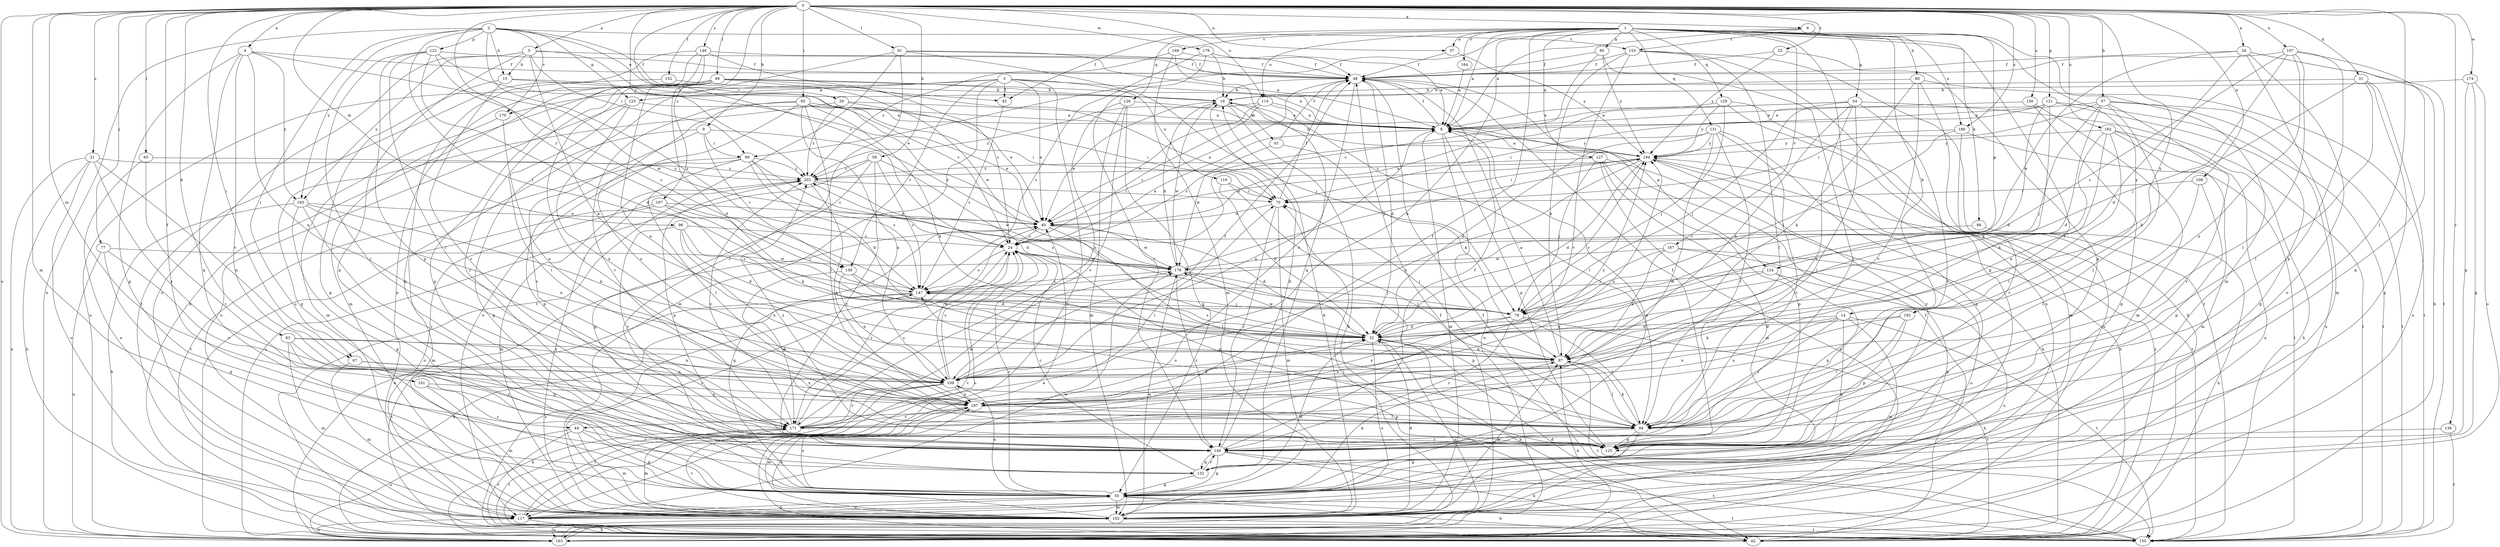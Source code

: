 strict digraph  {
0;
1;
2;
3;
4;
5;
6;
8;
9;
14;
15;
16;
21;
23;
24;
31;
32;
34;
37;
39;
40;
44;
45;
48;
54;
55;
57;
59;
60;
61;
62;
65;
67;
69;
70;
77;
78;
83;
85;
86;
87;
89;
91;
93;
94;
96;
101;
102;
107;
108;
109;
115;
116;
117;
121;
122;
123;
124;
125;
126;
127;
129;
131;
132;
136;
139;
140;
146;
147;
152;
153;
155;
156;
162;
163;
164;
167;
168;
170;
171;
174;
178;
179;
186;
187;
192;
193;
194;
197;
202;
0 -> 4  [label=a];
0 -> 5  [label=a];
0 -> 6  [label=a];
0 -> 9  [label=b];
0 -> 21  [label=c];
0 -> 23  [label=c];
0 -> 24  [label=c];
0 -> 31  [label=d];
0 -> 34  [label=e];
0 -> 37  [label=e];
0 -> 44  [label=f];
0 -> 57  [label=h];
0 -> 59  [label=h];
0 -> 65  [label=i];
0 -> 67  [label=i];
0 -> 77  [label=j];
0 -> 83  [label=k];
0 -> 89  [label=l];
0 -> 91  [label=l];
0 -> 93  [label=l];
0 -> 94  [label=l];
0 -> 96  [label=m];
0 -> 101  [label=m];
0 -> 102  [label=m];
0 -> 107  [label=n];
0 -> 108  [label=n];
0 -> 115  [label=o];
0 -> 121  [label=p];
0 -> 136  [label=r];
0 -> 139  [label=r];
0 -> 146  [label=s];
0 -> 152  [label=t];
0 -> 156  [label=u];
0 -> 162  [label=u];
0 -> 163  [label=u];
0 -> 174  [label=w];
0 -> 178  [label=w];
0 -> 186  [label=x];
0 -> 192  [label=y];
0 -> 197  [label=z];
0 -> 202  [label=z];
1 -> 8  [label=a];
1 -> 14  [label=b];
1 -> 37  [label=e];
1 -> 44  [label=f];
1 -> 45  [label=f];
1 -> 54  [label=g];
1 -> 55  [label=g];
1 -> 60  [label=h];
1 -> 85  [label=k];
1 -> 86  [label=k];
1 -> 94  [label=l];
1 -> 109  [label=n];
1 -> 115  [label=o];
1 -> 126  [label=q];
1 -> 127  [label=q];
1 -> 129  [label=q];
1 -> 131  [label=q];
1 -> 164  [label=v];
1 -> 167  [label=v];
1 -> 168  [label=v];
1 -> 186  [label=x];
1 -> 192  [label=y];
2 -> 15  [label=b];
2 -> 39  [label=e];
2 -> 45  [label=f];
2 -> 67  [label=i];
2 -> 78  [label=j];
2 -> 122  [label=p];
2 -> 123  [label=p];
2 -> 147  [label=s];
2 -> 153  [label=t];
2 -> 163  [label=u];
2 -> 170  [label=v];
2 -> 193  [label=y];
3 -> 40  [label=e];
3 -> 45  [label=f];
3 -> 102  [label=m];
3 -> 116  [label=o];
3 -> 117  [label=o];
3 -> 123  [label=p];
3 -> 124  [label=p];
3 -> 139  [label=r];
3 -> 170  [label=v];
4 -> 48  [label=f];
4 -> 55  [label=g];
4 -> 109  [label=n];
4 -> 132  [label=q];
4 -> 171  [label=v];
4 -> 179  [label=w];
4 -> 193  [label=y];
5 -> 15  [label=b];
5 -> 24  [label=c];
5 -> 48  [label=f];
5 -> 69  [label=i];
5 -> 87  [label=k];
5 -> 117  [label=o];
5 -> 132  [label=q];
5 -> 193  [label=y];
6 -> 8  [label=a];
6 -> 69  [label=i];
6 -> 102  [label=m];
6 -> 124  [label=p];
6 -> 153  [label=t];
8 -> 48  [label=f];
8 -> 102  [label=m];
8 -> 125  [label=p];
8 -> 163  [label=u];
8 -> 194  [label=y];
9 -> 40  [label=e];
9 -> 55  [label=g];
9 -> 69  [label=i];
9 -> 139  [label=r];
9 -> 171  [label=v];
14 -> 32  [label=d];
14 -> 87  [label=k];
14 -> 94  [label=l];
14 -> 102  [label=m];
14 -> 132  [label=q];
14 -> 155  [label=t];
14 -> 187  [label=x];
15 -> 16  [label=b];
15 -> 40  [label=e];
15 -> 55  [label=g];
15 -> 171  [label=v];
16 -> 8  [label=a];
16 -> 40  [label=e];
16 -> 61  [label=h];
16 -> 62  [label=h];
16 -> 179  [label=w];
21 -> 62  [label=h];
21 -> 109  [label=n];
21 -> 117  [label=o];
21 -> 163  [label=u];
21 -> 187  [label=x];
21 -> 202  [label=z];
23 -> 48  [label=f];
23 -> 125  [label=p];
23 -> 194  [label=y];
24 -> 8  [label=a];
24 -> 117  [label=o];
24 -> 125  [label=p];
24 -> 147  [label=s];
24 -> 171  [label=v];
24 -> 179  [label=w];
31 -> 16  [label=b];
31 -> 55  [label=g];
31 -> 87  [label=k];
31 -> 94  [label=l];
31 -> 163  [label=u];
32 -> 62  [label=h];
32 -> 87  [label=k];
32 -> 117  [label=o];
32 -> 147  [label=s];
32 -> 163  [label=u];
32 -> 179  [label=w];
32 -> 194  [label=y];
34 -> 32  [label=d];
34 -> 48  [label=f];
34 -> 62  [label=h];
34 -> 102  [label=m];
34 -> 117  [label=o];
34 -> 155  [label=t];
34 -> 179  [label=w];
37 -> 48  [label=f];
37 -> 194  [label=y];
39 -> 8  [label=a];
39 -> 55  [label=g];
39 -> 70  [label=i];
39 -> 202  [label=z];
40 -> 24  [label=c];
40 -> 32  [label=d];
40 -> 55  [label=g];
40 -> 94  [label=l];
40 -> 179  [label=w];
44 -> 55  [label=g];
44 -> 102  [label=m];
44 -> 140  [label=r];
44 -> 155  [label=t];
44 -> 163  [label=u];
45 -> 147  [label=s];
48 -> 16  [label=b];
48 -> 32  [label=d];
48 -> 40  [label=e];
48 -> 187  [label=x];
54 -> 8  [label=a];
54 -> 40  [label=e];
54 -> 78  [label=j];
54 -> 87  [label=k];
54 -> 94  [label=l];
54 -> 140  [label=r];
54 -> 155  [label=t];
54 -> 187  [label=x];
55 -> 8  [label=a];
55 -> 24  [label=c];
55 -> 32  [label=d];
55 -> 62  [label=h];
55 -> 87  [label=k];
55 -> 102  [label=m];
55 -> 109  [label=n];
55 -> 117  [label=o];
55 -> 155  [label=t];
55 -> 187  [label=x];
57 -> 8  [label=a];
57 -> 32  [label=d];
57 -> 70  [label=i];
57 -> 78  [label=j];
57 -> 94  [label=l];
57 -> 140  [label=r];
57 -> 155  [label=t];
57 -> 163  [label=u];
59 -> 32  [label=d];
59 -> 55  [label=g];
59 -> 140  [label=r];
59 -> 147  [label=s];
59 -> 163  [label=u];
59 -> 202  [label=z];
60 -> 16  [label=b];
60 -> 62  [label=h];
60 -> 87  [label=k];
60 -> 155  [label=t];
60 -> 171  [label=v];
61 -> 48  [label=f];
61 -> 87  [label=k];
61 -> 179  [label=w];
62 -> 40  [label=e];
62 -> 48  [label=f];
62 -> 194  [label=y];
65 -> 8  [label=a];
65 -> 40  [label=e];
65 -> 70  [label=i];
65 -> 87  [label=k];
65 -> 94  [label=l];
65 -> 109  [label=n];
65 -> 117  [label=o];
65 -> 171  [label=v];
65 -> 187  [label=x];
67 -> 102  [label=m];
67 -> 109  [label=n];
67 -> 187  [label=x];
69 -> 24  [label=c];
69 -> 32  [label=d];
69 -> 94  [label=l];
69 -> 125  [label=p];
69 -> 147  [label=s];
69 -> 155  [label=t];
69 -> 202  [label=z];
70 -> 40  [label=e];
70 -> 48  [label=f];
70 -> 102  [label=m];
70 -> 140  [label=r];
77 -> 55  [label=g];
77 -> 163  [label=u];
77 -> 171  [label=v];
77 -> 179  [label=w];
78 -> 32  [label=d];
78 -> 62  [label=h];
78 -> 94  [label=l];
78 -> 140  [label=r];
78 -> 187  [label=x];
78 -> 202  [label=z];
83 -> 87  [label=k];
83 -> 102  [label=m];
83 -> 109  [label=n];
83 -> 125  [label=p];
83 -> 140  [label=r];
85 -> 24  [label=c];
85 -> 48  [label=f];
85 -> 140  [label=r];
85 -> 194  [label=y];
86 -> 24  [label=c];
86 -> 62  [label=h];
87 -> 8  [label=a];
87 -> 70  [label=i];
87 -> 94  [label=l];
87 -> 109  [label=n];
87 -> 155  [label=t];
89 -> 8  [label=a];
89 -> 16  [label=b];
89 -> 32  [label=d];
89 -> 70  [label=i];
89 -> 94  [label=l];
89 -> 102  [label=m];
89 -> 109  [label=n];
89 -> 140  [label=r];
89 -> 163  [label=u];
89 -> 179  [label=w];
91 -> 8  [label=a];
91 -> 48  [label=f];
91 -> 78  [label=j];
91 -> 140  [label=r];
91 -> 155  [label=t];
91 -> 163  [label=u];
93 -> 117  [label=o];
93 -> 140  [label=r];
93 -> 202  [label=z];
94 -> 55  [label=g];
94 -> 87  [label=k];
94 -> 125  [label=p];
94 -> 140  [label=r];
94 -> 147  [label=s];
96 -> 24  [label=c];
96 -> 32  [label=d];
96 -> 147  [label=s];
96 -> 171  [label=v];
96 -> 187  [label=x];
101 -> 102  [label=m];
101 -> 140  [label=r];
101 -> 187  [label=x];
102 -> 16  [label=b];
102 -> 24  [label=c];
102 -> 32  [label=d];
102 -> 87  [label=k];
102 -> 155  [label=t];
102 -> 163  [label=u];
102 -> 171  [label=v];
102 -> 179  [label=w];
102 -> 187  [label=x];
102 -> 202  [label=z];
107 -> 48  [label=f];
107 -> 78  [label=j];
107 -> 94  [label=l];
107 -> 125  [label=p];
107 -> 132  [label=q];
107 -> 147  [label=s];
107 -> 187  [label=x];
108 -> 70  [label=i];
108 -> 94  [label=l];
108 -> 125  [label=p];
109 -> 8  [label=a];
109 -> 24  [label=c];
109 -> 40  [label=e];
109 -> 48  [label=f];
109 -> 62  [label=h];
109 -> 125  [label=p];
109 -> 155  [label=t];
109 -> 171  [label=v];
109 -> 187  [label=x];
109 -> 194  [label=y];
115 -> 8  [label=a];
115 -> 24  [label=c];
115 -> 40  [label=e];
115 -> 94  [label=l];
115 -> 202  [label=z];
116 -> 32  [label=d];
116 -> 70  [label=i];
116 -> 94  [label=l];
117 -> 24  [label=c];
117 -> 55  [label=g];
117 -> 62  [label=h];
117 -> 163  [label=u];
117 -> 179  [label=w];
121 -> 8  [label=a];
121 -> 32  [label=d];
121 -> 55  [label=g];
121 -> 70  [label=i];
121 -> 87  [label=k];
121 -> 155  [label=t];
122 -> 32  [label=d];
122 -> 40  [label=e];
122 -> 48  [label=f];
122 -> 94  [label=l];
122 -> 125  [label=p];
122 -> 140  [label=r];
122 -> 147  [label=s];
123 -> 8  [label=a];
123 -> 94  [label=l];
123 -> 117  [label=o];
123 -> 187  [label=x];
124 -> 109  [label=n];
124 -> 125  [label=p];
124 -> 147  [label=s];
124 -> 163  [label=u];
125 -> 48  [label=f];
125 -> 194  [label=y];
125 -> 202  [label=z];
126 -> 8  [label=a];
126 -> 55  [label=g];
126 -> 102  [label=m];
126 -> 109  [label=n];
126 -> 171  [label=v];
127 -> 62  [label=h];
127 -> 78  [label=j];
127 -> 102  [label=m];
127 -> 125  [label=p];
127 -> 163  [label=u];
127 -> 202  [label=z];
129 -> 8  [label=a];
129 -> 78  [label=j];
129 -> 102  [label=m];
129 -> 163  [label=u];
129 -> 194  [label=y];
131 -> 24  [label=c];
131 -> 32  [label=d];
131 -> 94  [label=l];
131 -> 132  [label=q];
131 -> 140  [label=r];
131 -> 171  [label=v];
131 -> 194  [label=y];
132 -> 24  [label=c];
132 -> 55  [label=g];
132 -> 140  [label=r];
136 -> 140  [label=r];
136 -> 155  [label=t];
139 -> 32  [label=d];
139 -> 109  [label=n];
139 -> 147  [label=s];
139 -> 171  [label=v];
140 -> 16  [label=b];
140 -> 48  [label=f];
140 -> 55  [label=g];
140 -> 62  [label=h];
140 -> 132  [label=q];
140 -> 155  [label=t];
146 -> 24  [label=c];
146 -> 48  [label=f];
146 -> 55  [label=g];
146 -> 62  [label=h];
146 -> 117  [label=o];
146 -> 155  [label=t];
147 -> 62  [label=h];
147 -> 78  [label=j];
147 -> 155  [label=t];
152 -> 16  [label=b];
152 -> 132  [label=q];
153 -> 48  [label=f];
153 -> 87  [label=k];
153 -> 94  [label=l];
153 -> 155  [label=t];
153 -> 163  [label=u];
153 -> 171  [label=v];
155 -> 32  [label=d];
155 -> 48  [label=f];
155 -> 147  [label=s];
156 -> 8  [label=a];
156 -> 55  [label=g];
156 -> 102  [label=m];
162 -> 62  [label=h];
162 -> 87  [label=k];
162 -> 94  [label=l];
162 -> 102  [label=m];
162 -> 109  [label=n];
162 -> 163  [label=u];
162 -> 194  [label=y];
163 -> 40  [label=e];
163 -> 48  [label=f];
163 -> 70  [label=i];
163 -> 87  [label=k];
164 -> 8  [label=a];
167 -> 55  [label=g];
167 -> 78  [label=j];
167 -> 87  [label=k];
167 -> 117  [label=o];
167 -> 179  [label=w];
168 -> 48  [label=f];
168 -> 102  [label=m];
168 -> 132  [label=q];
168 -> 202  [label=z];
170 -> 102  [label=m];
170 -> 187  [label=x];
171 -> 24  [label=c];
171 -> 70  [label=i];
171 -> 102  [label=m];
171 -> 155  [label=t];
171 -> 179  [label=w];
171 -> 202  [label=z];
174 -> 16  [label=b];
174 -> 55  [label=g];
174 -> 117  [label=o];
174 -> 125  [label=p];
178 -> 8  [label=a];
178 -> 16  [label=b];
178 -> 48  [label=f];
178 -> 140  [label=r];
178 -> 147  [label=s];
179 -> 16  [label=b];
179 -> 78  [label=j];
179 -> 125  [label=p];
179 -> 140  [label=r];
179 -> 147  [label=s];
179 -> 194  [label=y];
186 -> 78  [label=j];
186 -> 140  [label=r];
186 -> 155  [label=t];
186 -> 194  [label=y];
187 -> 32  [label=d];
187 -> 94  [label=l];
187 -> 102  [label=m];
187 -> 171  [label=v];
187 -> 194  [label=y];
192 -> 32  [label=d];
192 -> 94  [label=l];
192 -> 125  [label=p];
192 -> 187  [label=x];
193 -> 40  [label=e];
193 -> 55  [label=g];
193 -> 62  [label=h];
193 -> 87  [label=k];
193 -> 109  [label=n];
193 -> 140  [label=r];
194 -> 8  [label=a];
194 -> 16  [label=b];
194 -> 32  [label=d];
194 -> 40  [label=e];
194 -> 62  [label=h];
194 -> 70  [label=i];
194 -> 109  [label=n];
194 -> 155  [label=t];
194 -> 202  [label=z];
197 -> 40  [label=e];
197 -> 78  [label=j];
197 -> 87  [label=k];
197 -> 102  [label=m];
197 -> 117  [label=o];
202 -> 70  [label=i];
202 -> 102  [label=m];
202 -> 125  [label=p];
202 -> 179  [label=w];
202 -> 187  [label=x];
}
